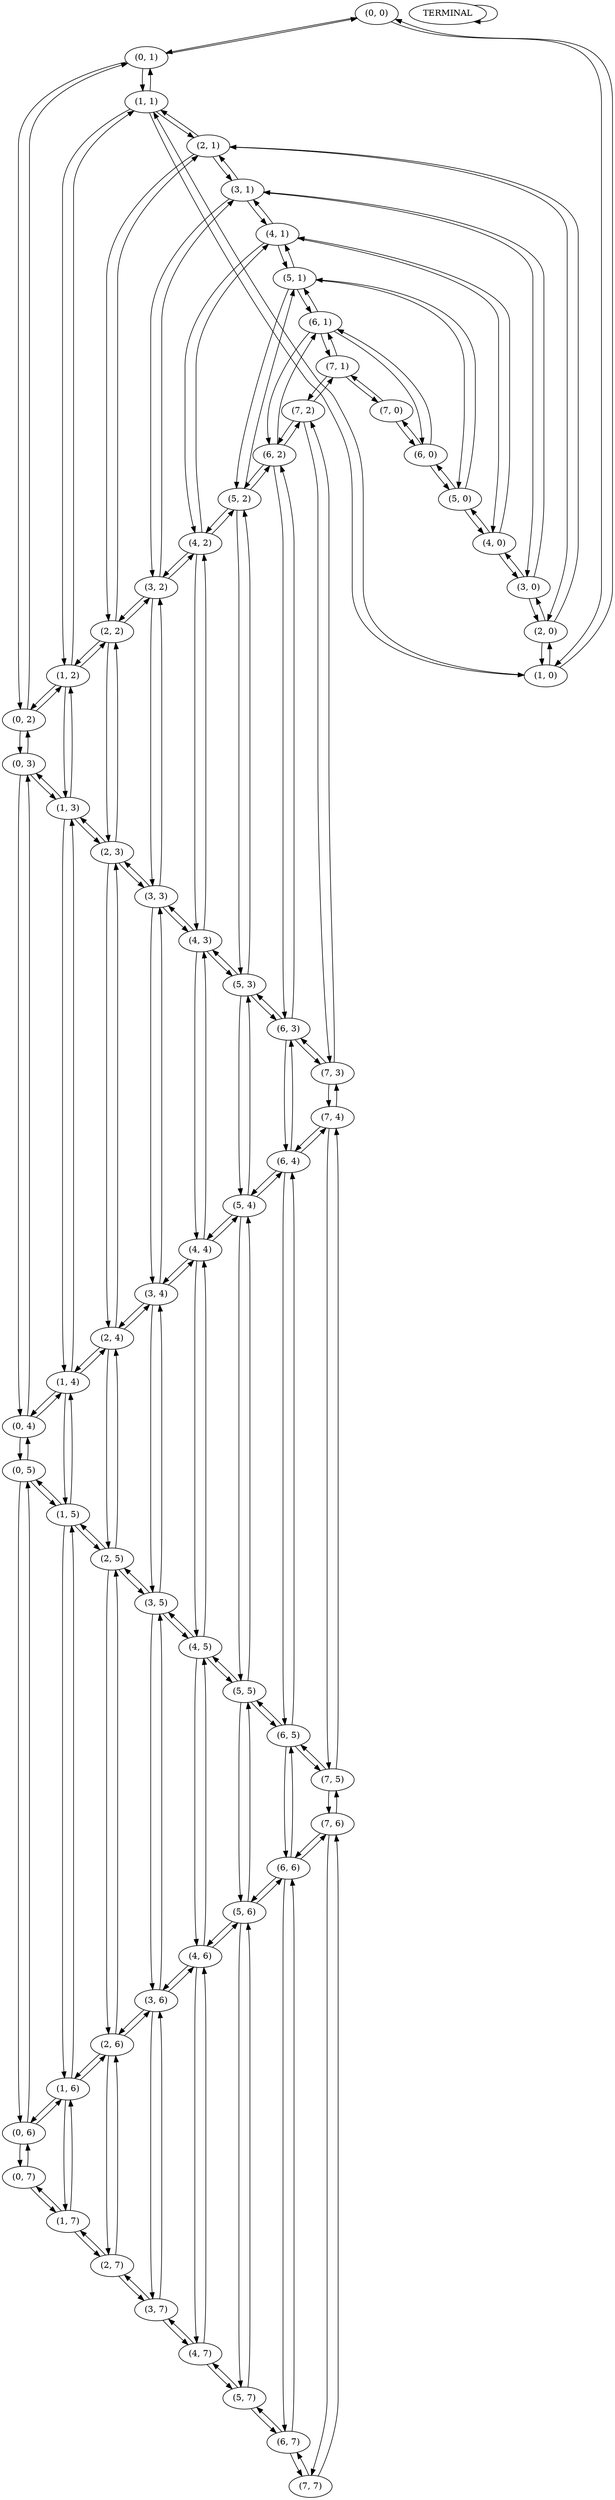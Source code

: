 digraph  {
"(0, 0)";
"(0, 1)";
"(1, 0)";
"(0, 2)";
"(1, 1)";
"(0, 3)";
"(1, 2)";
"(0, 4)";
"(1, 3)";
"(0, 5)";
"(1, 4)";
"(0, 6)";
"(1, 5)";
"(0, 7)";
"(1, 6)";
"(1, 7)";
"(2, 0)";
"(2, 1)";
"(2, 2)";
"(2, 3)";
"(2, 4)";
"(2, 5)";
"(2, 6)";
"(2, 7)";
"(3, 0)";
"(3, 1)";
"(3, 2)";
"(3, 3)";
"(3, 4)";
"(3, 5)";
"(3, 6)";
"(3, 7)";
"(4, 0)";
"(4, 1)";
"(4, 2)";
"(4, 3)";
"(4, 4)";
"(4, 5)";
"(4, 6)";
"(4, 7)";
"(5, 0)";
"(5, 1)";
"(5, 2)";
"(5, 3)";
"(5, 4)";
"(5, 5)";
"(5, 6)";
"(5, 7)";
"(6, 0)";
"(6, 1)";
"(6, 2)";
"(6, 3)";
"(6, 4)";
"(6, 5)";
"(6, 6)";
"(6, 7)";
"(7, 0)";
"(7, 1)";
"(7, 2)";
"(7, 3)";
"(7, 4)";
"(7, 5)";
"(7, 6)";
"(7, 7)";
TERMINAL;
"(0, 0)" -> "(0, 1)";
"(0, 0)" -> "(1, 0)";
"(0, 1)" -> "(0, 0)";
"(0, 1)" -> "(0, 2)";
"(0, 1)" -> "(1, 1)";
"(1, 0)" -> "(0, 0)";
"(1, 0)" -> "(1, 1)";
"(1, 0)" -> "(2, 0)";
"(0, 2)" -> "(0, 1)";
"(0, 2)" -> "(0, 3)";
"(0, 2)" -> "(1, 2)";
"(1, 1)" -> "(0, 1)";
"(1, 1)" -> "(1, 0)";
"(1, 1)" -> "(1, 2)";
"(1, 1)" -> "(2, 1)";
"(0, 3)" -> "(0, 2)";
"(0, 3)" -> "(0, 4)";
"(0, 3)" -> "(1, 3)";
"(1, 2)" -> "(0, 2)";
"(1, 2)" -> "(1, 1)";
"(1, 2)" -> "(1, 3)";
"(1, 2)" -> "(2, 2)";
"(0, 4)" -> "(0, 3)";
"(0, 4)" -> "(0, 5)";
"(0, 4)" -> "(1, 4)";
"(1, 3)" -> "(0, 3)";
"(1, 3)" -> "(1, 2)";
"(1, 3)" -> "(1, 4)";
"(1, 3)" -> "(2, 3)";
"(0, 5)" -> "(0, 4)";
"(0, 5)" -> "(0, 6)";
"(0, 5)" -> "(1, 5)";
"(1, 4)" -> "(0, 4)";
"(1, 4)" -> "(1, 3)";
"(1, 4)" -> "(1, 5)";
"(1, 4)" -> "(2, 4)";
"(0, 6)" -> "(0, 5)";
"(0, 6)" -> "(0, 7)";
"(0, 6)" -> "(1, 6)";
"(1, 5)" -> "(0, 5)";
"(1, 5)" -> "(1, 4)";
"(1, 5)" -> "(1, 6)";
"(1, 5)" -> "(2, 5)";
"(0, 7)" -> "(0, 6)";
"(0, 7)" -> "(1, 7)";
"(1, 6)" -> "(0, 6)";
"(1, 6)" -> "(1, 5)";
"(1, 6)" -> "(1, 7)";
"(1, 6)" -> "(2, 6)";
"(1, 7)" -> "(0, 7)";
"(1, 7)" -> "(1, 6)";
"(1, 7)" -> "(2, 7)";
"(2, 0)" -> "(1, 0)";
"(2, 0)" -> "(2, 1)";
"(2, 0)" -> "(3, 0)";
"(2, 1)" -> "(1, 1)";
"(2, 1)" -> "(2, 0)";
"(2, 1)" -> "(2, 2)";
"(2, 1)" -> "(3, 1)";
"(2, 2)" -> "(1, 2)";
"(2, 2)" -> "(2, 1)";
"(2, 2)" -> "(2, 3)";
"(2, 2)" -> "(3, 2)";
"(2, 3)" -> "(1, 3)";
"(2, 3)" -> "(2, 2)";
"(2, 3)" -> "(2, 4)";
"(2, 3)" -> "(3, 3)";
"(2, 4)" -> "(1, 4)";
"(2, 4)" -> "(2, 3)";
"(2, 4)" -> "(2, 5)";
"(2, 4)" -> "(3, 4)";
"(2, 5)" -> "(1, 5)";
"(2, 5)" -> "(2, 4)";
"(2, 5)" -> "(2, 6)";
"(2, 5)" -> "(3, 5)";
"(2, 6)" -> "(1, 6)";
"(2, 6)" -> "(2, 5)";
"(2, 6)" -> "(2, 7)";
"(2, 6)" -> "(3, 6)";
"(2, 7)" -> "(1, 7)";
"(2, 7)" -> "(2, 6)";
"(2, 7)" -> "(3, 7)";
"(3, 0)" -> "(2, 0)";
"(3, 0)" -> "(3, 1)";
"(3, 0)" -> "(4, 0)";
"(3, 1)" -> "(2, 1)";
"(3, 1)" -> "(3, 0)";
"(3, 1)" -> "(3, 2)";
"(3, 1)" -> "(4, 1)";
"(3, 2)" -> "(2, 2)";
"(3, 2)" -> "(3, 1)";
"(3, 2)" -> "(3, 3)";
"(3, 2)" -> "(4, 2)";
"(3, 3)" -> "(2, 3)";
"(3, 3)" -> "(3, 2)";
"(3, 3)" -> "(3, 4)";
"(3, 3)" -> "(4, 3)";
"(3, 4)" -> "(2, 4)";
"(3, 4)" -> "(3, 3)";
"(3, 4)" -> "(3, 5)";
"(3, 4)" -> "(4, 4)";
"(3, 5)" -> "(2, 5)";
"(3, 5)" -> "(3, 4)";
"(3, 5)" -> "(3, 6)";
"(3, 5)" -> "(4, 5)";
"(3, 6)" -> "(2, 6)";
"(3, 6)" -> "(3, 5)";
"(3, 6)" -> "(3, 7)";
"(3, 6)" -> "(4, 6)";
"(3, 7)" -> "(2, 7)";
"(3, 7)" -> "(3, 6)";
"(3, 7)" -> "(4, 7)";
"(4, 0)" -> "(3, 0)";
"(4, 0)" -> "(4, 1)";
"(4, 0)" -> "(5, 0)";
"(4, 1)" -> "(3, 1)";
"(4, 1)" -> "(4, 0)";
"(4, 1)" -> "(4, 2)";
"(4, 1)" -> "(5, 1)";
"(4, 2)" -> "(3, 2)";
"(4, 2)" -> "(4, 1)";
"(4, 2)" -> "(4, 3)";
"(4, 2)" -> "(5, 2)";
"(4, 3)" -> "(3, 3)";
"(4, 3)" -> "(4, 2)";
"(4, 3)" -> "(4, 4)";
"(4, 3)" -> "(5, 3)";
"(4, 4)" -> "(3, 4)";
"(4, 4)" -> "(4, 3)";
"(4, 4)" -> "(4, 5)";
"(4, 4)" -> "(5, 4)";
"(4, 5)" -> "(3, 5)";
"(4, 5)" -> "(4, 4)";
"(4, 5)" -> "(4, 6)";
"(4, 5)" -> "(5, 5)";
"(4, 6)" -> "(3, 6)";
"(4, 6)" -> "(4, 5)";
"(4, 6)" -> "(4, 7)";
"(4, 6)" -> "(5, 6)";
"(4, 7)" -> "(3, 7)";
"(4, 7)" -> "(4, 6)";
"(4, 7)" -> "(5, 7)";
"(5, 0)" -> "(4, 0)";
"(5, 0)" -> "(5, 1)";
"(5, 0)" -> "(6, 0)";
"(5, 1)" -> "(4, 1)";
"(5, 1)" -> "(5, 0)";
"(5, 1)" -> "(5, 2)";
"(5, 1)" -> "(6, 1)";
"(5, 2)" -> "(4, 2)";
"(5, 2)" -> "(5, 1)";
"(5, 2)" -> "(5, 3)";
"(5, 2)" -> "(6, 2)";
"(5, 3)" -> "(4, 3)";
"(5, 3)" -> "(5, 2)";
"(5, 3)" -> "(5, 4)";
"(5, 3)" -> "(6, 3)";
"(5, 4)" -> "(4, 4)";
"(5, 4)" -> "(5, 3)";
"(5, 4)" -> "(5, 5)";
"(5, 4)" -> "(6, 4)";
"(5, 5)" -> "(4, 5)";
"(5, 5)" -> "(5, 4)";
"(5, 5)" -> "(5, 6)";
"(5, 5)" -> "(6, 5)";
"(5, 6)" -> "(4, 6)";
"(5, 6)" -> "(5, 5)";
"(5, 6)" -> "(5, 7)";
"(5, 6)" -> "(6, 6)";
"(5, 7)" -> "(4, 7)";
"(5, 7)" -> "(5, 6)";
"(5, 7)" -> "(6, 7)";
"(6, 0)" -> "(5, 0)";
"(6, 0)" -> "(6, 1)";
"(6, 0)" -> "(7, 0)";
"(6, 1)" -> "(5, 1)";
"(6, 1)" -> "(6, 0)";
"(6, 1)" -> "(6, 2)";
"(6, 1)" -> "(7, 1)";
"(6, 2)" -> "(5, 2)";
"(6, 2)" -> "(6, 1)";
"(6, 2)" -> "(6, 3)";
"(6, 2)" -> "(7, 2)";
"(6, 3)" -> "(5, 3)";
"(6, 3)" -> "(6, 2)";
"(6, 3)" -> "(6, 4)";
"(6, 3)" -> "(7, 3)";
"(6, 4)" -> "(5, 4)";
"(6, 4)" -> "(6, 3)";
"(6, 4)" -> "(6, 5)";
"(6, 4)" -> "(7, 4)";
"(6, 5)" -> "(5, 5)";
"(6, 5)" -> "(6, 4)";
"(6, 5)" -> "(6, 6)";
"(6, 5)" -> "(7, 5)";
"(6, 6)" -> "(5, 6)";
"(6, 6)" -> "(6, 5)";
"(6, 6)" -> "(6, 7)";
"(6, 6)" -> "(7, 6)";
"(6, 7)" -> "(5, 7)";
"(6, 7)" -> "(6, 6)";
"(6, 7)" -> "(7, 7)";
"(7, 0)" -> "(6, 0)";
"(7, 0)" -> "(7, 1)";
"(7, 1)" -> "(6, 1)";
"(7, 1)" -> "(7, 0)";
"(7, 1)" -> "(7, 2)";
"(7, 2)" -> "(6, 2)";
"(7, 2)" -> "(7, 1)";
"(7, 2)" -> "(7, 3)";
"(7, 3)" -> "(6, 3)";
"(7, 3)" -> "(7, 2)";
"(7, 3)" -> "(7, 4)";
"(7, 4)" -> "(6, 4)";
"(7, 4)" -> "(7, 3)";
"(7, 4)" -> "(7, 5)";
"(7, 5)" -> "(6, 5)";
"(7, 5)" -> "(7, 4)";
"(7, 5)" -> "(7, 6)";
"(7, 6)" -> "(6, 6)";
"(7, 6)" -> "(7, 5)";
"(7, 6)" -> "(7, 7)";
"(7, 7)" -> "(6, 7)";
"(7, 7)" -> "(7, 6)";
TERMINAL -> TERMINAL;
}
